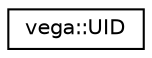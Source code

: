 digraph "Graphical Class Hierarchy"
{
  edge [fontname="Helvetica",fontsize="10",labelfontname="Helvetica",labelfontsize="10"];
  node [fontname="Helvetica",fontsize="10",shape=record];
  rankdir="LR";
  Node0 [label="vega::UID",height=0.2,width=0.4,color="black", fillcolor="white", style="filled",URL="$classvega_1_1UID.html"];
}
